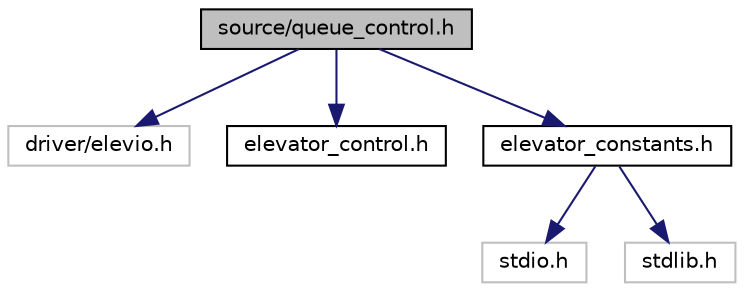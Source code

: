 digraph "source/queue_control.h"
{
 // LATEX_PDF_SIZE
  edge [fontname="Helvetica",fontsize="10",labelfontname="Helvetica",labelfontsize="10"];
  node [fontname="Helvetica",fontsize="10",shape=record];
  Node1 [label="source/queue_control.h",height=0.2,width=0.4,color="black", fillcolor="grey75", style="filled", fontcolor="black",tooltip="A group of functions for performing operations on queue module."];
  Node1 -> Node2 [color="midnightblue",fontsize="10",style="solid",fontname="Helvetica"];
  Node2 [label="driver/elevio.h",height=0.2,width=0.4,color="grey75", fillcolor="white", style="filled",tooltip=" "];
  Node1 -> Node3 [color="midnightblue",fontsize="10",style="solid",fontname="Helvetica"];
  Node3 [label="elevator_control.h",height=0.2,width=0.4,color="black", fillcolor="white", style="filled",URL="$elevator__control_8h.html",tooltip="A group of functions for controlling the elevator."];
  Node1 -> Node4 [color="midnightblue",fontsize="10",style="solid",fontname="Helvetica"];
  Node4 [label="elevator_constants.h",height=0.2,width=0.4,color="black", fillcolor="white", style="filled",URL="$elevator__constants_8h_source.html",tooltip=" "];
  Node4 -> Node5 [color="midnightblue",fontsize="10",style="solid",fontname="Helvetica"];
  Node5 [label="stdio.h",height=0.2,width=0.4,color="grey75", fillcolor="white", style="filled",tooltip=" "];
  Node4 -> Node6 [color="midnightblue",fontsize="10",style="solid",fontname="Helvetica"];
  Node6 [label="stdlib.h",height=0.2,width=0.4,color="grey75", fillcolor="white", style="filled",tooltip=" "];
}
